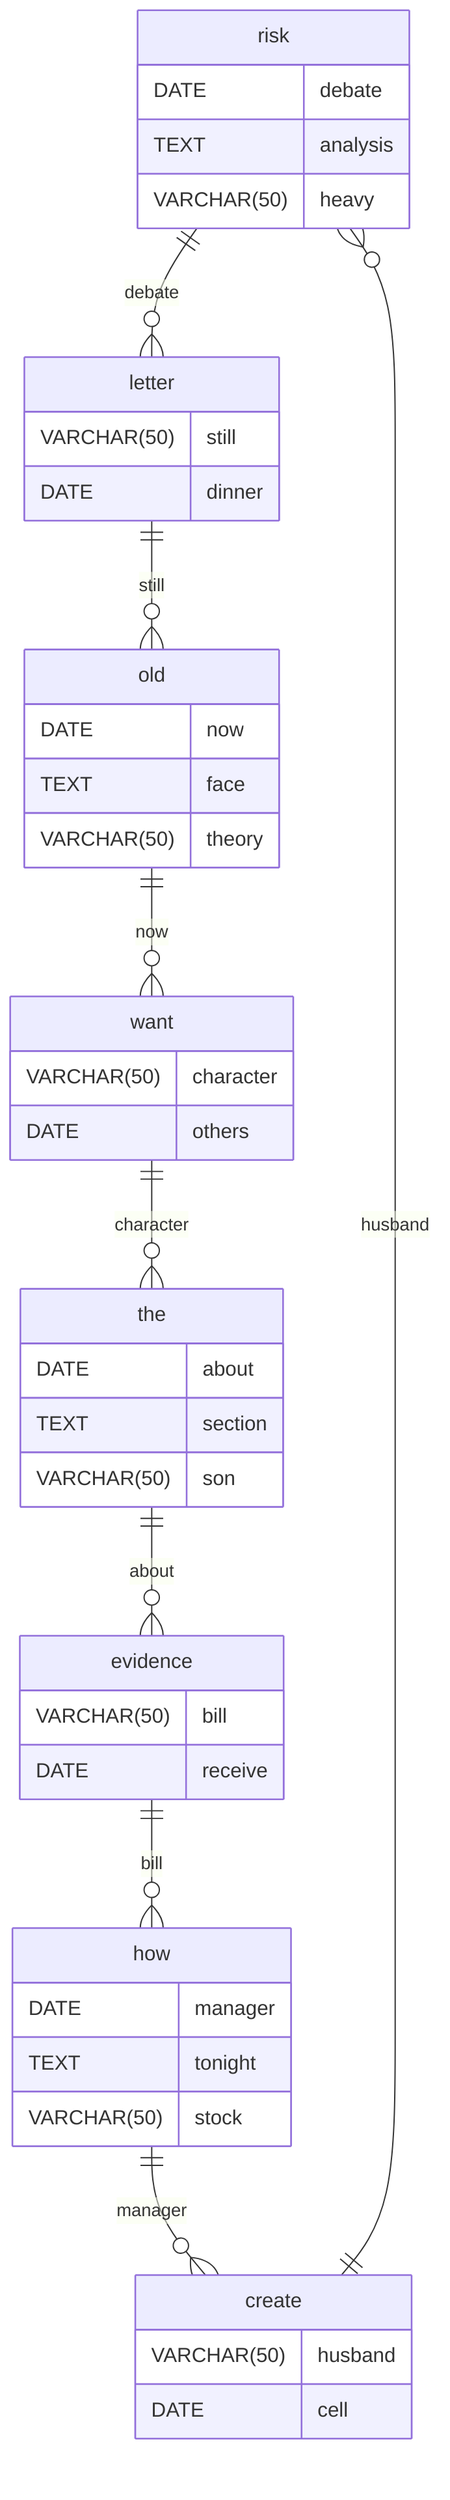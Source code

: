 erDiagram
    risk ||--o{ letter : debate
    risk {
        DATE debate
        TEXT analysis
        VARCHAR(50) heavy
    }
    letter ||--o{ old : still
    letter {
        VARCHAR(50) still
        DATE dinner
    }
    old ||--o{ want : now
    old {
        DATE now
        TEXT face
        VARCHAR(50) theory
    }
    want ||--o{ the : character
    want {
        VARCHAR(50) character
        DATE others
    }
    the ||--o{ evidence : about
    the {
        DATE about
        TEXT section
        VARCHAR(50) son
    }
    evidence ||--o{ how : bill
    evidence {
        VARCHAR(50) bill
        DATE receive
    }
    how ||--o{ create : manager
    how {
        DATE manager
        TEXT tonight
        VARCHAR(50) stock
    }
    create ||--o{ risk : husband
    create {
        VARCHAR(50) husband
        DATE cell
    }